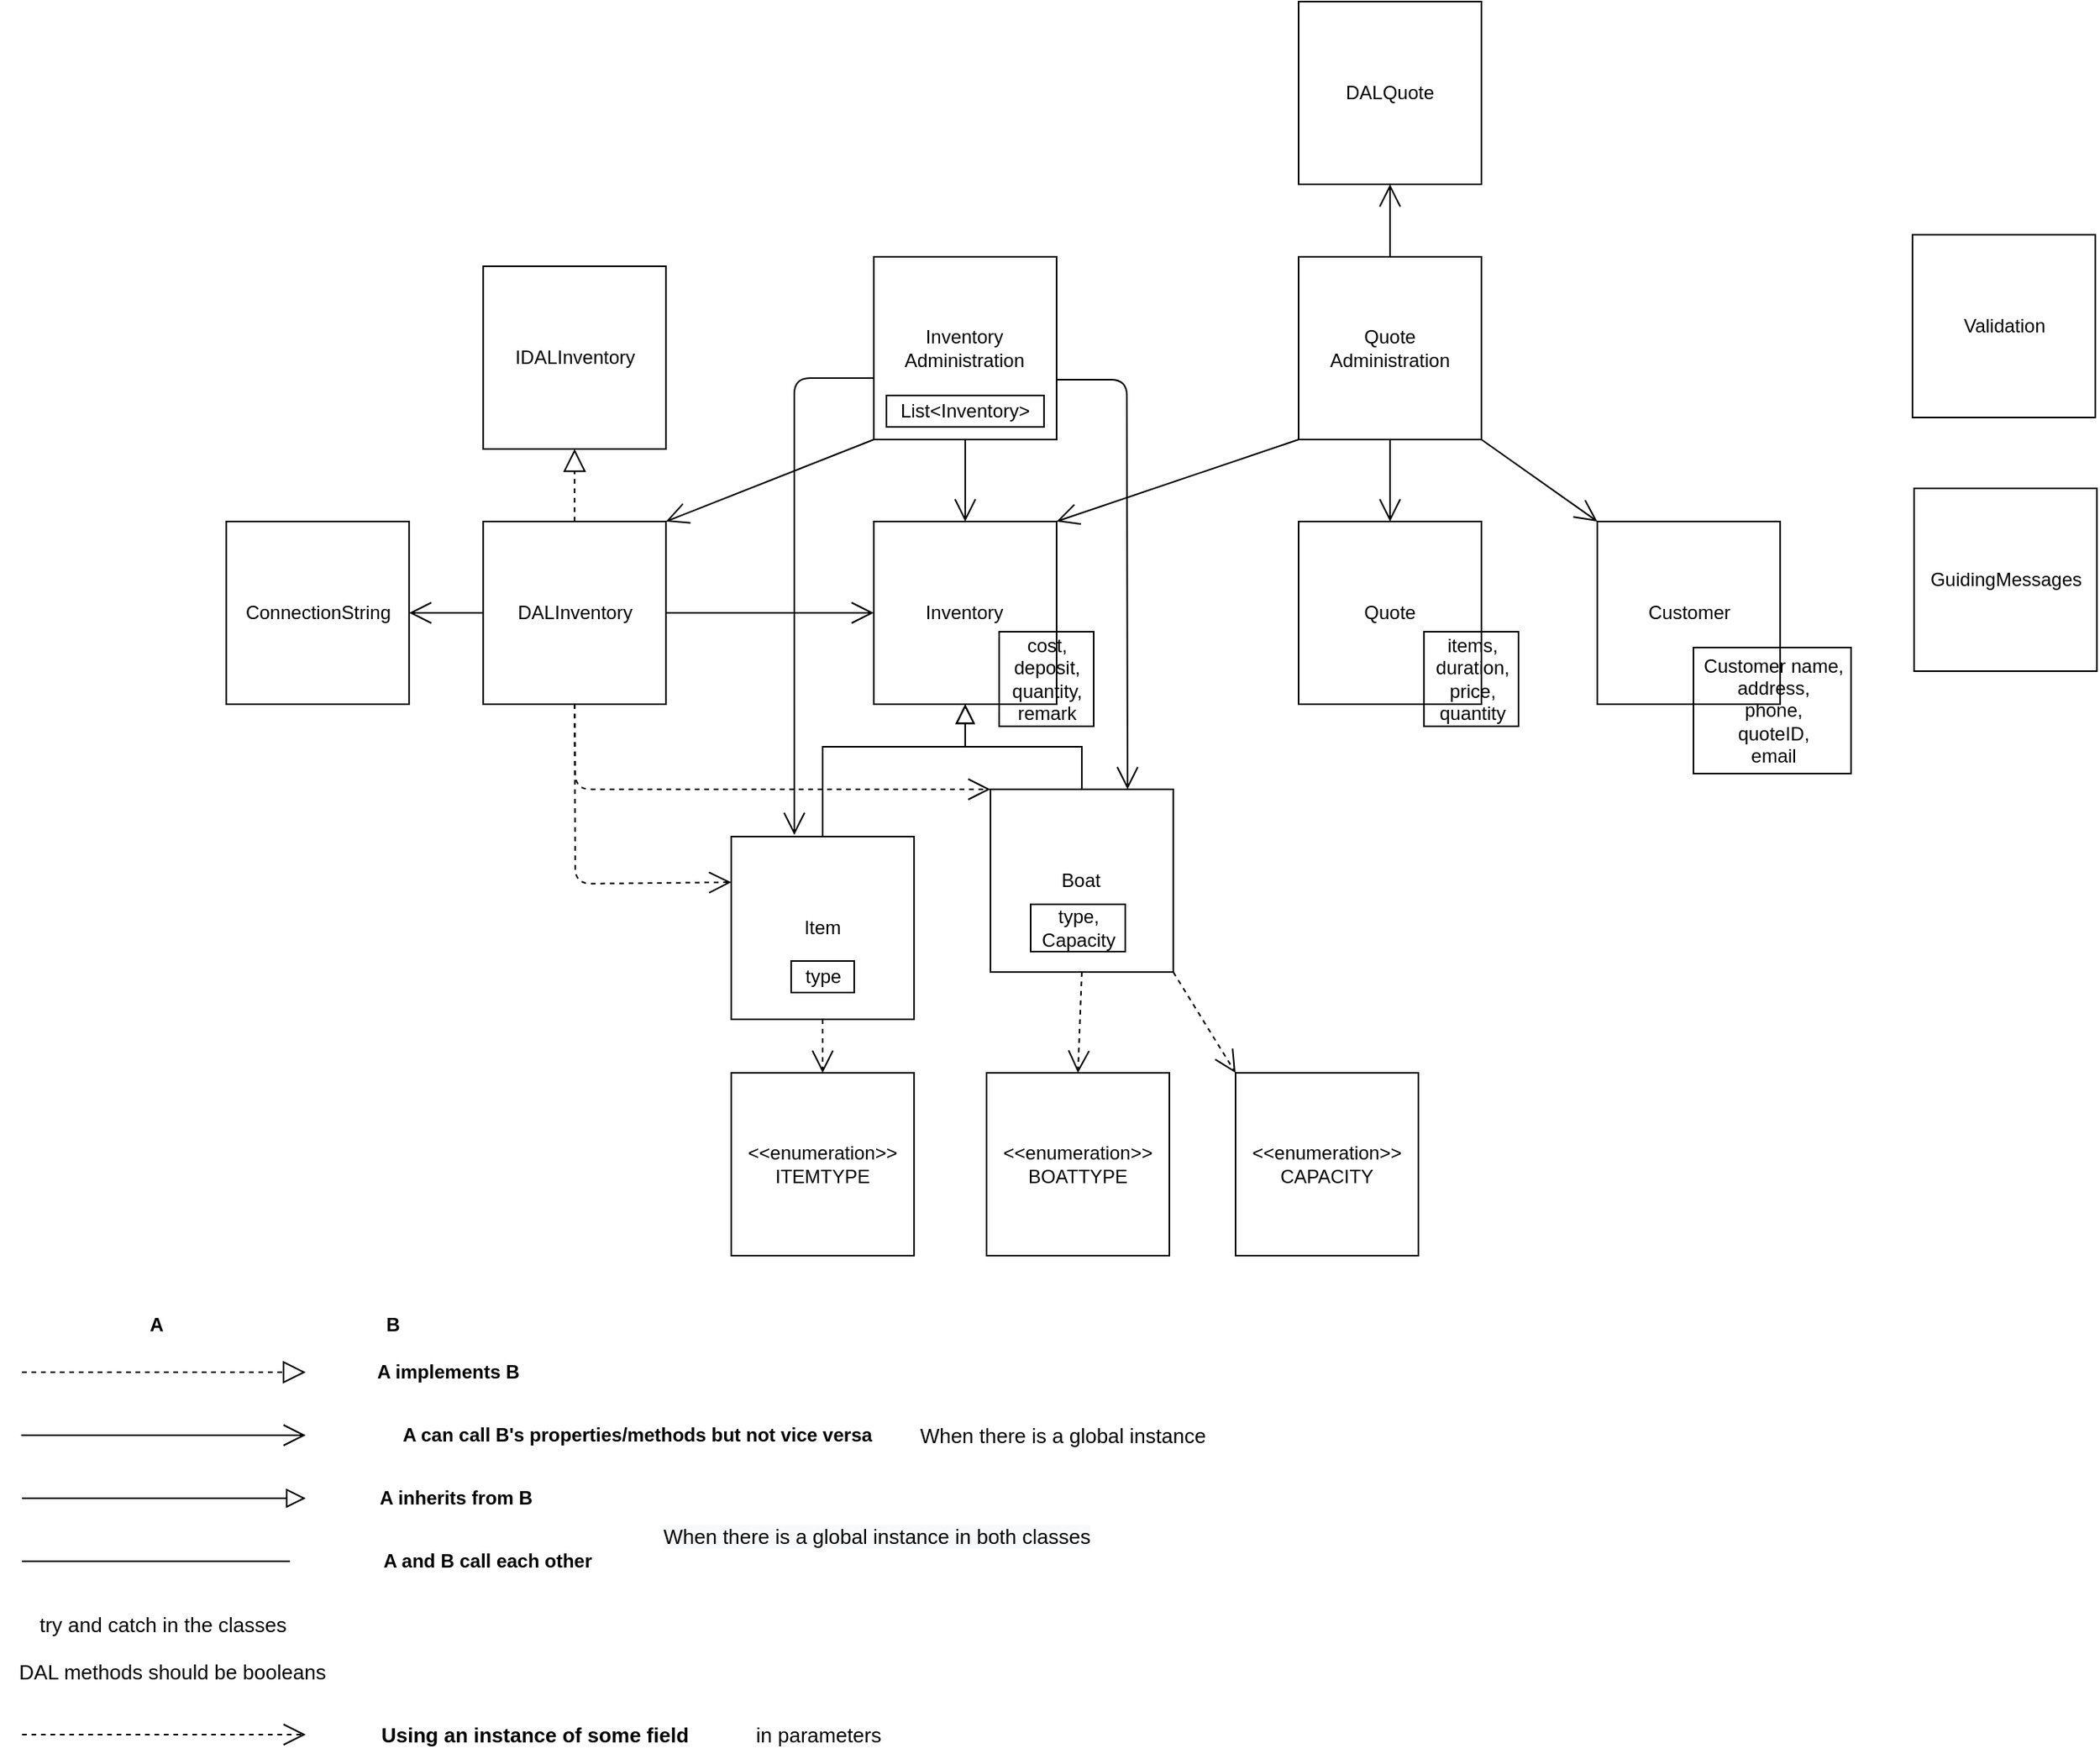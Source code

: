 <mxfile version="15.8.7" type="device"><diagram id="C5RBs43oDa-KdzZeNtuy" name="Page-1"><mxGraphModel dx="2493" dy="905" grid="1" gridSize="10" guides="1" tooltips="1" connect="1" arrows="1" fold="1" page="1" pageScale="1" pageWidth="827" pageHeight="1169" math="0" shadow="0"><root><mxCell id="WIyWlLk6GJQsqaUBKTNV-0"/><mxCell id="WIyWlLk6GJQsqaUBKTNV-1" parent="WIyWlLk6GJQsqaUBKTNV-0"/><mxCell id="G5NE8MXxVMfTOzANuk0L-26" value="ConnectionString" style="whiteSpace=wrap;html=1;aspect=fixed;" parent="WIyWlLk6GJQsqaUBKTNV-1" vertex="1"><mxGeometry x="-0.4" y="490" width="116" height="116" as="geometry"/></mxCell><mxCell id="KutxU2q7jOgwtFoPLJHU-38" value="" style="endArrow=block;dashed=1;endFill=0;endSize=12;html=1;rounded=0;fontStyle=1;strokeWidth=1;fontSize=10;" parent="WIyWlLk6GJQsqaUBKTNV-1" edge="1"><mxGeometry width="160" relative="1" as="geometry"><mxPoint x="-130.0" y="1030" as="sourcePoint"/><mxPoint x="50.0" y="1030" as="targetPoint"/></mxGeometry></mxCell><mxCell id="KutxU2q7jOgwtFoPLJHU-39" value="A" style="text;html=1;align=center;verticalAlign=middle;resizable=0;points=[];autosize=1;strokeColor=none;fillColor=none;fontStyle=1;strokeWidth=3;fontSize=12;" parent="WIyWlLk6GJQsqaUBKTNV-1" vertex="1"><mxGeometry x="-55.0" y="990" width="20" height="20" as="geometry"/></mxCell><mxCell id="KutxU2q7jOgwtFoPLJHU-40" value="B" style="text;html=1;align=center;verticalAlign=middle;resizable=0;points=[];autosize=1;strokeColor=none;fillColor=none;fontStyle=1;strokeWidth=3;fontSize=12;" parent="WIyWlLk6GJQsqaUBKTNV-1" vertex="1"><mxGeometry x="95.0" y="990" width="20" height="20" as="geometry"/></mxCell><mxCell id="KutxU2q7jOgwtFoPLJHU-41" value="A implements B" style="text;html=1;align=center;verticalAlign=middle;resizable=0;points=[];autosize=1;strokeColor=none;fillColor=none;fontStyle=1;strokeWidth=4;fontSize=12;" parent="WIyWlLk6GJQsqaUBKTNV-1" vertex="1"><mxGeometry x="85.0" y="1020" width="110" height="20" as="geometry"/></mxCell><mxCell id="KutxU2q7jOgwtFoPLJHU-42" value="" style="endArrow=open;endFill=1;endSize=12;html=1;fontStyle=1;fontSize=10;strokeWidth=1;" parent="WIyWlLk6GJQsqaUBKTNV-1" edge="1"><mxGeometry width="160" relative="1" as="geometry"><mxPoint x="-130.45" y="1070" as="sourcePoint"/><mxPoint x="50.0" y="1070" as="targetPoint"/></mxGeometry></mxCell><mxCell id="KutxU2q7jOgwtFoPLJHU-43" value="A can call B's properties/methods but not vice versa" style="text;html=1;align=center;verticalAlign=middle;resizable=0;points=[];autosize=1;strokeColor=none;fillColor=none;fontStyle=1;strokeWidth=4;fontSize=12;" parent="WIyWlLk6GJQsqaUBKTNV-1" vertex="1"><mxGeometry x="105.0" y="1060" width="310" height="20" as="geometry"/></mxCell><mxCell id="KutxU2q7jOgwtFoPLJHU-44" value="" style="endArrow=block;endSize=10;endFill=0;shadow=0;strokeWidth=1;rounded=0;edgeStyle=elbowEdgeStyle;elbow=vertical;fontStyle=1;fontSize=10;" parent="WIyWlLk6GJQsqaUBKTNV-1" edge="1"><mxGeometry width="160" relative="1" as="geometry"><mxPoint x="-130.0" y="1110" as="sourcePoint"/><mxPoint x="50.0" y="1110" as="targetPoint"/></mxGeometry></mxCell><mxCell id="KutxU2q7jOgwtFoPLJHU-45" value="&lt;span style=&quot;font-size: 12px;&quot;&gt;A inherits from B&lt;/span&gt;" style="text;html=1;align=center;verticalAlign=middle;resizable=0;points=[];autosize=1;strokeColor=none;fillColor=none;fontStyle=1;strokeWidth=4;fontSize=12;" parent="WIyWlLk6GJQsqaUBKTNV-1" vertex="1"><mxGeometry x="90.0" y="1100" width="110" height="20" as="geometry"/></mxCell><mxCell id="KutxU2q7jOgwtFoPLJHU-46" value="" style="endArrow=none;html=1;rounded=0;fontStyle=1;strokeWidth=1;fontSize=10;" parent="WIyWlLk6GJQsqaUBKTNV-1" edge="1"><mxGeometry width="50" height="50" relative="1" as="geometry"><mxPoint x="-130.0" y="1150" as="sourcePoint"/><mxPoint x="40.0" y="1150" as="targetPoint"/></mxGeometry></mxCell><mxCell id="KutxU2q7jOgwtFoPLJHU-47" value="&lt;span style=&quot;font-size: 12px;&quot;&gt;A and B call each other&lt;/span&gt;" style="text;html=1;align=center;verticalAlign=middle;resizable=0;points=[];autosize=1;strokeColor=none;fillColor=none;fontStyle=1;strokeWidth=4;fontSize=12;" parent="WIyWlLk6GJQsqaUBKTNV-1" vertex="1"><mxGeometry x="90.0" y="1140" width="150" height="20" as="geometry"/></mxCell><mxCell id="KutxU2q7jOgwtFoPLJHU-48" value="" style="endArrow=open;endSize=12;dashed=1;html=1;fontStyle=1;fontSize=13;exitX=0.5;exitY=0;exitDx=0;exitDy=0;" parent="WIyWlLk6GJQsqaUBKTNV-1" edge="1"><mxGeometry width="160" relative="1" as="geometry"><mxPoint x="-130.0" y="1260" as="sourcePoint"/><mxPoint x="50.0" y="1260" as="targetPoint"/><Array as="points"/></mxGeometry></mxCell><mxCell id="KutxU2q7jOgwtFoPLJHU-49" value="Using an instance of some field" style="text;html=1;align=center;verticalAlign=middle;resizable=0;points=[];autosize=1;strokeColor=none;fillColor=none;fontStyle=1;strokeWidth=4;fontSize=13;" parent="WIyWlLk6GJQsqaUBKTNV-1" vertex="1"><mxGeometry x="90.0" y="1250" width="210" height="20" as="geometry"/></mxCell><mxCell id="KutxU2q7jOgwtFoPLJHU-50" value="in parameters" style="text;html=1;align=center;verticalAlign=middle;resizable=0;points=[];autosize=1;strokeColor=none;fillColor=none;fontSize=13;" parent="WIyWlLk6GJQsqaUBKTNV-1" vertex="1"><mxGeometry x="329.55" y="1250" width="90" height="20" as="geometry"/></mxCell><mxCell id="KutxU2q7jOgwtFoPLJHU-51" value="When there is a global instance" style="text;html=1;align=center;verticalAlign=middle;resizable=0;points=[];autosize=1;strokeColor=none;fillColor=none;fontSize=13;" parent="WIyWlLk6GJQsqaUBKTNV-1" vertex="1"><mxGeometry x="430.0" y="1060" width="200" height="20" as="geometry"/></mxCell><mxCell id="KutxU2q7jOgwtFoPLJHU-52" value="&lt;span style=&quot;color: rgb(0, 0, 0); font-family: helvetica; font-size: 13px; font-style: normal; font-weight: 400; letter-spacing: normal; text-align: center; text-indent: 0px; text-transform: none; word-spacing: 0px; background-color: rgb(248, 249, 250); display: inline; float: none;&quot;&gt;When there is a global instance in both classes&lt;/span&gt;" style="text;whiteSpace=wrap;html=1;fontSize=13;" parent="WIyWlLk6GJQsqaUBKTNV-1" vertex="1"><mxGeometry x="275.0" y="1120" width="440" height="50" as="geometry"/></mxCell><mxCell id="KutxU2q7jOgwtFoPLJHU-53" value="try and catch in the classes" style="text;html=1;align=center;verticalAlign=middle;resizable=0;points=[];autosize=1;strokeColor=none;fillColor=none;fontSize=13;" parent="WIyWlLk6GJQsqaUBKTNV-1" vertex="1"><mxGeometry x="-126.45" y="1180" width="170" height="20" as="geometry"/></mxCell><mxCell id="KutxU2q7jOgwtFoPLJHU-54" value="DAL methods should be booleans" style="text;html=1;align=center;verticalAlign=middle;resizable=0;points=[];autosize=1;strokeColor=none;fillColor=none;fontSize=13;" parent="WIyWlLk6GJQsqaUBKTNV-1" vertex="1"><mxGeometry x="-140" y="1210" width="210" height="20" as="geometry"/></mxCell><mxCell id="fmS7AyVRHpRX-2qegSZQ-1" value="Quote&lt;br&gt;Administration" style="whiteSpace=wrap;html=1;aspect=fixed;strokeColor=default;direction=east;" parent="WIyWlLk6GJQsqaUBKTNV-1" vertex="1"><mxGeometry x="680" y="322" width="116" height="116" as="geometry"/></mxCell><mxCell id="fmS7AyVRHpRX-2qegSZQ-8" value="Quote" style="whiteSpace=wrap;html=1;aspect=fixed;strokeColor=default;direction=east;" parent="WIyWlLk6GJQsqaUBKTNV-1" vertex="1"><mxGeometry x="680" y="490" width="116" height="116" as="geometry"/></mxCell><mxCell id="fmS7AyVRHpRX-2qegSZQ-10" value="Customer" style="whiteSpace=wrap;html=1;aspect=fixed;strokeColor=default;direction=east;" parent="WIyWlLk6GJQsqaUBKTNV-1" vertex="1"><mxGeometry x="869.55" y="490" width="116" height="116" as="geometry"/></mxCell><mxCell id="fmS7AyVRHpRX-2qegSZQ-11" value="" style="endArrow=open;endFill=1;endSize=12;html=1;fontStyle=1;fontSize=13;strokeWidth=1;exitX=0.5;exitY=1;exitDx=0;exitDy=0;entryX=0.5;entryY=0;entryDx=0;entryDy=0;" parent="WIyWlLk6GJQsqaUBKTNV-1" source="fmS7AyVRHpRX-2qegSZQ-1" target="fmS7AyVRHpRX-2qegSZQ-8" edge="1"><mxGeometry width="160" relative="1" as="geometry"><mxPoint x="757.55" y="430" as="sourcePoint"/><mxPoint x="913.23" y="440" as="targetPoint"/></mxGeometry></mxCell><mxCell id="fmS7AyVRHpRX-2qegSZQ-15" value="items,&lt;br&gt;duration,&lt;br&gt;price,&lt;br&gt;quantity" style="text;html=1;align=center;verticalAlign=middle;resizable=0;points=[];autosize=1;strokeColor=default;fillColor=none;" parent="WIyWlLk6GJQsqaUBKTNV-1" vertex="1"><mxGeometry x="759.55" y="560" width="60" height="60" as="geometry"/></mxCell><mxCell id="fmS7AyVRHpRX-2qegSZQ-17" value="" style="endArrow=block;endSize=10;endFill=0;shadow=0;strokeWidth=1;rounded=0;edgeStyle=elbowEdgeStyle;elbow=vertical;fontStyle=1;fontSize=13;" parent="WIyWlLk6GJQsqaUBKTNV-1" source="fmS7AyVRHpRX-2qegSZQ-18" target="fmS7AyVRHpRX-2qegSZQ-9" edge="1"><mxGeometry width="160" relative="1" as="geometry"><mxPoint x="390" y="820" as="sourcePoint"/><mxPoint x="500" y="620" as="targetPoint"/></mxGeometry></mxCell><mxCell id="fmS7AyVRHpRX-2qegSZQ-18" value="Boat" style="whiteSpace=wrap;html=1;aspect=fixed;strokeColor=default;direction=east;" parent="WIyWlLk6GJQsqaUBKTNV-1" vertex="1"><mxGeometry x="484.45" y="660" width="116" height="116" as="geometry"/></mxCell><mxCell id="fmS7AyVRHpRX-2qegSZQ-19" value="Item" style="whiteSpace=wrap;html=1;aspect=fixed;strokeColor=default;direction=east;" parent="WIyWlLk6GJQsqaUBKTNV-1" vertex="1"><mxGeometry x="320" y="690" width="116" height="116" as="geometry"/></mxCell><mxCell id="KutxU2q7jOgwtFoPLJHU-34" value="Customer name,&lt;br&gt;address,&lt;br&gt;phone,&lt;br&gt;quoteID,&lt;br&gt;email" style="text;html=1;align=center;verticalAlign=middle;resizable=0;points=[];autosize=1;strokeColor=default;fillColor=none;" parent="WIyWlLk6GJQsqaUBKTNV-1" vertex="1"><mxGeometry x="930.55" y="570" width="100" height="80" as="geometry"/></mxCell><mxCell id="fmS7AyVRHpRX-2qegSZQ-9" value="Inventory" style="whiteSpace=wrap;html=1;aspect=fixed;strokeColor=default;direction=east;" parent="WIyWlLk6GJQsqaUBKTNV-1" vertex="1"><mxGeometry x="410.45" y="490" width="116" height="116" as="geometry"/></mxCell><mxCell id="KutxU2q7jOgwtFoPLJHU-33" value="cost,&lt;br&gt;deposit,&lt;br&gt;quantity,&lt;br&gt;remark" style="text;html=1;align=center;verticalAlign=middle;resizable=0;points=[];autosize=1;strokeColor=default;fillColor=none;" parent="WIyWlLk6GJQsqaUBKTNV-1" vertex="1"><mxGeometry x="490" y="560" width="60" height="60" as="geometry"/></mxCell><mxCell id="fmS7AyVRHpRX-2qegSZQ-20" value="" style="endArrow=block;endSize=10;endFill=0;shadow=0;strokeWidth=1;rounded=0;edgeStyle=elbowEdgeStyle;elbow=vertical;fontStyle=1;fontSize=13;entryX=0.5;entryY=1;entryDx=0;entryDy=0;exitX=0.5;exitY=0;exitDx=0;exitDy=0;" parent="WIyWlLk6GJQsqaUBKTNV-1" source="fmS7AyVRHpRX-2qegSZQ-19" target="fmS7AyVRHpRX-2qegSZQ-9" edge="1"><mxGeometry width="160" relative="1" as="geometry"><mxPoint x="310" y="649" as="sourcePoint"/><mxPoint x="490" y="649" as="targetPoint"/><Array as="points"><mxPoint x="430" y="633"/><mxPoint x="450" y="640"/></Array></mxGeometry></mxCell><mxCell id="fmS7AyVRHpRX-2qegSZQ-22" value="type" style="text;html=1;align=center;verticalAlign=middle;resizable=0;points=[];autosize=1;strokeColor=default;fillColor=none;" parent="WIyWlLk6GJQsqaUBKTNV-1" vertex="1"><mxGeometry x="358" y="769" width="40" height="20" as="geometry"/></mxCell><mxCell id="fmS7AyVRHpRX-2qegSZQ-23" value="type,&lt;br&gt;Capacity" style="text;html=1;align=center;verticalAlign=middle;resizable=0;points=[];autosize=1;strokeColor=default;fillColor=none;" parent="WIyWlLk6GJQsqaUBKTNV-1" vertex="1"><mxGeometry x="510" y="733" width="60" height="30" as="geometry"/></mxCell><mxCell id="fmS7AyVRHpRX-2qegSZQ-24" value="" style="endArrow=open;endSize=12;dashed=1;html=1;fontStyle=1;fontSize=13;exitX=0.5;exitY=1;exitDx=0;exitDy=0;entryX=0.5;entryY=0;entryDx=0;entryDy=0;" parent="WIyWlLk6GJQsqaUBKTNV-1" source="fmS7AyVRHpRX-2qegSZQ-19" target="fmS7AyVRHpRX-2qegSZQ-25" edge="1"><mxGeometry width="160" relative="1" as="geometry"><mxPoint x="672.68" y="824.7" as="sourcePoint"/><mxPoint x="670.0" y="769.002" as="targetPoint"/><Array as="points"/></mxGeometry></mxCell><mxCell id="fmS7AyVRHpRX-2qegSZQ-25" value="&amp;lt;&amp;lt;enumeration&amp;gt;&amp;gt;&lt;br&gt;ITEMTYPE" style="whiteSpace=wrap;html=1;aspect=fixed;" parent="WIyWlLk6GJQsqaUBKTNV-1" vertex="1"><mxGeometry x="320" y="840" width="116" height="116" as="geometry"/></mxCell><mxCell id="fmS7AyVRHpRX-2qegSZQ-26" value="&amp;lt;&amp;lt;enumeration&amp;gt;&amp;gt;&lt;br&gt;BOATTYPE" style="whiteSpace=wrap;html=1;aspect=fixed;" parent="WIyWlLk6GJQsqaUBKTNV-1" vertex="1"><mxGeometry x="482" y="840" width="116" height="116" as="geometry"/></mxCell><mxCell id="fmS7AyVRHpRX-2qegSZQ-27" value="" style="endArrow=open;endSize=12;dashed=1;html=1;fontStyle=1;fontSize=13;exitX=0.5;exitY=1;exitDx=0;exitDy=0;entryX=0.5;entryY=0;entryDx=0;entryDy=0;" parent="WIyWlLk6GJQsqaUBKTNV-1" source="fmS7AyVRHpRX-2qegSZQ-18" target="fmS7AyVRHpRX-2qegSZQ-26" edge="1"><mxGeometry width="160" relative="1" as="geometry"><mxPoint x="682.68" y="804.7" as="sourcePoint"/><mxPoint x="680" y="749.002" as="targetPoint"/><Array as="points"/></mxGeometry></mxCell><mxCell id="sIomor_SPIAiTfDMVvyU-0" value="Inventory&lt;br&gt;Administration" style="whiteSpace=wrap;html=1;aspect=fixed;strokeColor=default;direction=east;" parent="WIyWlLk6GJQsqaUBKTNV-1" vertex="1"><mxGeometry x="410.45" y="322" width="116" height="116" as="geometry"/></mxCell><mxCell id="sIomor_SPIAiTfDMVvyU-1" value="" style="endArrow=open;endFill=1;endSize=12;html=1;fontStyle=1;fontSize=13;strokeWidth=1;exitX=0.5;exitY=1;exitDx=0;exitDy=0;entryX=0.5;entryY=0;entryDx=0;entryDy=0;" parent="WIyWlLk6GJQsqaUBKTNV-1" source="sIomor_SPIAiTfDMVvyU-0" target="fmS7AyVRHpRX-2qegSZQ-9" edge="1"><mxGeometry width="160" relative="1" as="geometry"><mxPoint x="465.5" y="438" as="sourcePoint"/><mxPoint x="361.5" y="510" as="targetPoint"/></mxGeometry></mxCell><mxCell id="sIomor_SPIAiTfDMVvyU-13" value="Validation" style="whiteSpace=wrap;html=1;aspect=fixed;strokeColor=default;direction=east;" parent="WIyWlLk6GJQsqaUBKTNV-1" vertex="1"><mxGeometry x="1069.55" y="308" width="116" height="116" as="geometry"/></mxCell><mxCell id="sIomor_SPIAiTfDMVvyU-28" value="GuidingMessages" style="whiteSpace=wrap;html=1;aspect=fixed;strokeColor=default;direction=east;" parent="WIyWlLk6GJQsqaUBKTNV-1" vertex="1"><mxGeometry x="1070.55" y="469" width="116" height="116" as="geometry"/></mxCell><mxCell id="sIomor_SPIAiTfDMVvyU-29" value="DALQuote" style="whiteSpace=wrap;html=1;aspect=fixed;strokeColor=default;direction=east;" parent="WIyWlLk6GJQsqaUBKTNV-1" vertex="1"><mxGeometry x="680" y="160" width="116" height="116" as="geometry"/></mxCell><mxCell id="sIomor_SPIAiTfDMVvyU-30" value="" style="endArrow=open;endFill=1;endSize=12;html=1;fontStyle=1;fontSize=13;strokeWidth=1;exitX=0;exitY=1;exitDx=0;exitDy=0;entryX=1;entryY=0;entryDx=0;entryDy=0;" parent="WIyWlLk6GJQsqaUBKTNV-1" source="fmS7AyVRHpRX-2qegSZQ-1" target="fmS7AyVRHpRX-2qegSZQ-9" edge="1"><mxGeometry width="160" relative="1" as="geometry"><mxPoint x="560.0" y="448" as="sourcePoint"/><mxPoint x="560.0" y="500" as="targetPoint"/></mxGeometry></mxCell><mxCell id="sIomor_SPIAiTfDMVvyU-31" value="" style="endArrow=open;endFill=1;endSize=12;html=1;fontStyle=1;fontSize=13;strokeWidth=1;exitX=1;exitY=1;exitDx=0;exitDy=0;entryX=0;entryY=0;entryDx=0;entryDy=0;" parent="WIyWlLk6GJQsqaUBKTNV-1" source="fmS7AyVRHpRX-2qegSZQ-1" target="fmS7AyVRHpRX-2qegSZQ-10" edge="1"><mxGeometry width="160" relative="1" as="geometry"><mxPoint x="893.55" y="448" as="sourcePoint"/><mxPoint x="819.55" y="500" as="targetPoint"/></mxGeometry></mxCell><mxCell id="sIomor_SPIAiTfDMVvyU-33" value="" style="endArrow=open;endFill=1;endSize=12;html=1;fontStyle=1;fontSize=13;strokeWidth=1;entryX=0.5;entryY=1;entryDx=0;entryDy=0;exitX=0.5;exitY=0;exitDx=0;exitDy=0;" parent="WIyWlLk6GJQsqaUBKTNV-1" source="fmS7AyVRHpRX-2qegSZQ-1" target="sIomor_SPIAiTfDMVvyU-29" edge="1"><mxGeometry width="160" relative="1" as="geometry"><mxPoint x="737.55" y="310" as="sourcePoint"/><mxPoint x="737.5" y="300" as="targetPoint"/></mxGeometry></mxCell><mxCell id="sIomor_SPIAiTfDMVvyU-34" value="IDALInventory" style="whiteSpace=wrap;html=1;aspect=fixed;" parent="WIyWlLk6GJQsqaUBKTNV-1" vertex="1"><mxGeometry x="162.6" y="328" width="116" height="116" as="geometry"/></mxCell><mxCell id="sIomor_SPIAiTfDMVvyU-35" value="DALInventory" style="whiteSpace=wrap;html=1;aspect=fixed;" parent="WIyWlLk6GJQsqaUBKTNV-1" vertex="1"><mxGeometry x="162.6" y="490" width="116" height="116" as="geometry"/></mxCell><mxCell id="sIomor_SPIAiTfDMVvyU-36" value="" style="endArrow=block;dashed=1;endFill=0;endSize=12;html=1;rounded=0;fontStyle=1;strokeWidth=1;fontSize=10;exitX=0.5;exitY=0;exitDx=0;exitDy=0;entryX=0.5;entryY=1;entryDx=0;entryDy=0;" parent="WIyWlLk6GJQsqaUBKTNV-1" source="sIomor_SPIAiTfDMVvyU-35" target="sIomor_SPIAiTfDMVvyU-34" edge="1"><mxGeometry width="160" relative="1" as="geometry"><mxPoint x="224.6" y="468" as="sourcePoint"/><mxPoint x="404.6" y="468" as="targetPoint"/></mxGeometry></mxCell><mxCell id="sIomor_SPIAiTfDMVvyU-37" value="" style="endArrow=open;endFill=1;endSize=12;html=1;fontStyle=1;fontSize=13;strokeWidth=1;exitX=0;exitY=0.5;exitDx=0;exitDy=0;entryX=1;entryY=0.5;entryDx=0;entryDy=0;" parent="WIyWlLk6GJQsqaUBKTNV-1" source="sIomor_SPIAiTfDMVvyU-35" target="G5NE8MXxVMfTOzANuk0L-26" edge="1"><mxGeometry width="160" relative="1" as="geometry"><mxPoint x="135.05" y="541" as="sourcePoint"/><mxPoint x="135.05" y="593" as="targetPoint"/></mxGeometry></mxCell><mxCell id="sIomor_SPIAiTfDMVvyU-39" value="" style="endArrow=open;endFill=1;endSize=12;html=1;fontStyle=1;fontSize=13;strokeWidth=1;exitX=0;exitY=1;exitDx=0;exitDy=0;entryX=1;entryY=0;entryDx=0;entryDy=0;" parent="WIyWlLk6GJQsqaUBKTNV-1" source="sIomor_SPIAiTfDMVvyU-0" target="sIomor_SPIAiTfDMVvyU-35" edge="1"><mxGeometry width="160" relative="1" as="geometry"><mxPoint x="300.0" y="466" as="sourcePoint"/><mxPoint x="300.0" y="420" as="targetPoint"/></mxGeometry></mxCell><mxCell id="z_YNFOBcqWPqjFnjAzpc-0" value="" style="endArrow=open;endFill=1;endSize=12;html=1;fontStyle=1;fontSize=13;strokeWidth=1;exitX=1;exitY=0.5;exitDx=0;exitDy=0;entryX=0;entryY=0.5;entryDx=0;entryDy=0;" parent="WIyWlLk6GJQsqaUBKTNV-1" source="sIomor_SPIAiTfDMVvyU-35" target="fmS7AyVRHpRX-2qegSZQ-9" edge="1"><mxGeometry width="160" relative="1" as="geometry"><mxPoint x="358" y="585" as="sourcePoint"/><mxPoint x="311" y="585" as="targetPoint"/></mxGeometry></mxCell><mxCell id="z_YNFOBcqWPqjFnjAzpc-2" value="" style="endArrow=open;endSize=12;dashed=1;html=1;fontStyle=1;fontSize=13;exitX=0.5;exitY=1;exitDx=0;exitDy=0;entryX=0;entryY=0;entryDx=0;entryDy=0;" parent="WIyWlLk6GJQsqaUBKTNV-1" source="sIomor_SPIAiTfDMVvyU-35" target="fmS7AyVRHpRX-2qegSZQ-18" edge="1"><mxGeometry width="160" relative="1" as="geometry"><mxPoint x="190" y="640" as="sourcePoint"/><mxPoint x="318" y="660" as="targetPoint"/><Array as="points"><mxPoint x="221" y="660"/></Array></mxGeometry></mxCell><mxCell id="z_YNFOBcqWPqjFnjAzpc-3" value="" style="endArrow=open;endSize=12;dashed=1;html=1;fontStyle=1;fontSize=13;exitX=0.5;exitY=1;exitDx=0;exitDy=0;entryX=0;entryY=0.25;entryDx=0;entryDy=0;" parent="WIyWlLk6GJQsqaUBKTNV-1" source="sIomor_SPIAiTfDMVvyU-35" target="fmS7AyVRHpRX-2qegSZQ-19" edge="1"><mxGeometry width="160" relative="1" as="geometry"><mxPoint x="-23" y="756" as="sourcePoint"/><mxPoint x="300" y="720" as="targetPoint"/><Array as="points"><mxPoint x="221" y="720"/></Array></mxGeometry></mxCell><mxCell id="z_YNFOBcqWPqjFnjAzpc-5" value="List&amp;lt;Inventory&amp;gt;" style="text;html=1;align=center;verticalAlign=middle;resizable=0;points=[];autosize=1;strokeColor=default;fillColor=none;" parent="WIyWlLk6GJQsqaUBKTNV-1" vertex="1"><mxGeometry x="418.45" y="410" width="100" height="20" as="geometry"/></mxCell><mxCell id="z_YNFOBcqWPqjFnjAzpc-8" value="&amp;lt;&amp;lt;enumeration&amp;gt;&amp;gt;&lt;br&gt;CAPACITY" style="whiteSpace=wrap;html=1;aspect=fixed;" parent="WIyWlLk6GJQsqaUBKTNV-1" vertex="1"><mxGeometry x="640" y="840" width="116" height="116" as="geometry"/></mxCell><mxCell id="z_YNFOBcqWPqjFnjAzpc-9" value="" style="endArrow=open;endSize=12;dashed=1;html=1;fontStyle=1;fontSize=13;exitX=1;exitY=1;exitDx=0;exitDy=0;entryX=0;entryY=0;entryDx=0;entryDy=0;" parent="WIyWlLk6GJQsqaUBKTNV-1" source="fmS7AyVRHpRX-2qegSZQ-18" target="z_YNFOBcqWPqjFnjAzpc-8" edge="1"><mxGeometry width="160" relative="1" as="geometry"><mxPoint x="659.67" y="757" as="sourcePoint"/><mxPoint x="657.22" y="801" as="targetPoint"/><Array as="points"/></mxGeometry></mxCell><mxCell id="AQFq_cYhp_tIHFdm1dQr-2" value="" style="endArrow=open;endFill=1;endSize=12;html=1;fontStyle=1;fontSize=13;strokeWidth=1;entryX=0.75;entryY=0;entryDx=0;entryDy=0;exitX=0.996;exitY=0.672;exitDx=0;exitDy=0;exitPerimeter=0;" edge="1" parent="WIyWlLk6GJQsqaUBKTNV-1" source="sIomor_SPIAiTfDMVvyU-0" target="fmS7AyVRHpRX-2qegSZQ-18"><mxGeometry width="160" relative="1" as="geometry"><mxPoint x="542" y="370" as="sourcePoint"/><mxPoint x="570.0" y="642" as="targetPoint"/><Array as="points"><mxPoint x="571" y="400"/></Array></mxGeometry></mxCell><mxCell id="AQFq_cYhp_tIHFdm1dQr-3" value="" style="endArrow=open;endFill=1;endSize=12;html=1;fontStyle=1;fontSize=13;strokeWidth=1;exitX=-0.004;exitY=0.664;exitDx=0;exitDy=0;exitPerimeter=0;entryX=0.345;entryY=-0.009;entryDx=0;entryDy=0;entryPerimeter=0;" edge="1" parent="WIyWlLk6GJQsqaUBKTNV-1" source="sIomor_SPIAiTfDMVvyU-0" target="fmS7AyVRHpRX-2qegSZQ-19"><mxGeometry width="160" relative="1" as="geometry"><mxPoint x="371.85" y="400" as="sourcePoint"/><mxPoint x="340" y="630" as="targetPoint"/><Array as="points"><mxPoint x="360" y="399"/></Array></mxGeometry></mxCell></root></mxGraphModel></diagram></mxfile>